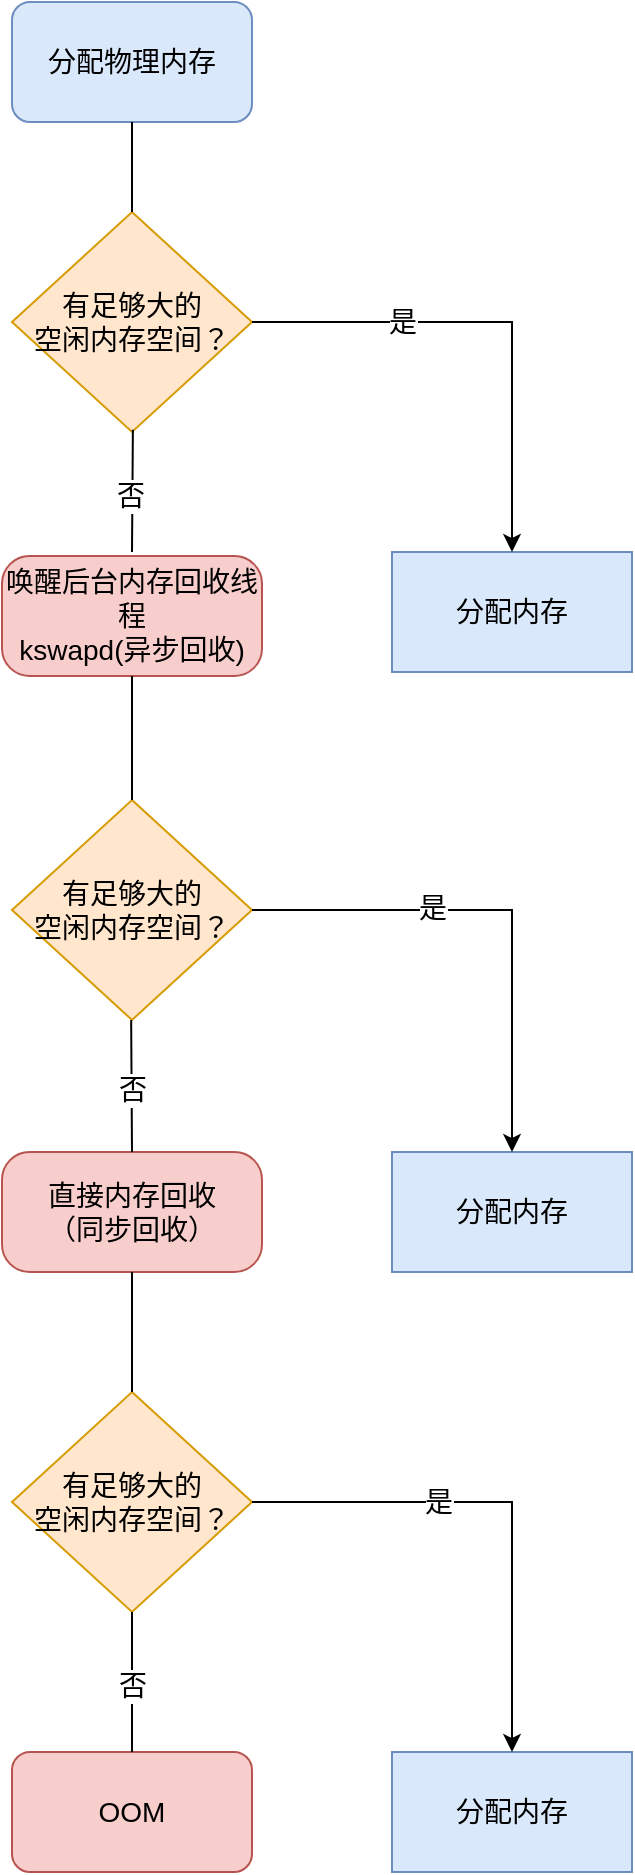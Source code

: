 <mxfile version="21.6.5" type="github">
  <diagram name="第 1 页" id="9e4_L4O91o0at85wGMyj">
    <mxGraphModel dx="733" dy="372" grid="1" gridSize="10" guides="1" tooltips="1" connect="1" arrows="1" fold="1" page="1" pageScale="1" pageWidth="827" pageHeight="1169" math="0" shadow="0">
      <root>
        <mxCell id="0" />
        <mxCell id="1" parent="0" />
        <mxCell id="ChDLtsVOBxLUTJ7q2RNu-1" value="分配物理内存" style="rounded=1;whiteSpace=wrap;html=1;fillColor=#dae8fc;strokeColor=#6c8ebf;fontSize=14;" vertex="1" parent="1">
          <mxGeometry x="320" y="75" width="120" height="60" as="geometry" />
        </mxCell>
        <mxCell id="ChDLtsVOBxLUTJ7q2RNu-2" value="有足够大的&lt;br style=&quot;font-size: 14px;&quot;&gt;空闲内存空间？" style="rhombus;whiteSpace=wrap;html=1;fillColor=#ffe6cc;strokeColor=#d79b00;fontSize=14;" vertex="1" parent="1">
          <mxGeometry x="320" y="180" width="120" height="110" as="geometry" />
        </mxCell>
        <mxCell id="ChDLtsVOBxLUTJ7q2RNu-3" value="唤醒后台内存回收线程&lt;br style=&quot;font-size: 14px;&quot;&gt;kswapd(异步回收)" style="rounded=1;whiteSpace=wrap;html=1;arcSize=23;fillColor=#f8cecc;strokeColor=#b85450;fontSize=14;" vertex="1" parent="1">
          <mxGeometry x="315" y="352" width="130" height="60" as="geometry" />
        </mxCell>
        <mxCell id="ChDLtsVOBxLUTJ7q2RNu-4" value="有足够大的&lt;br style=&quot;font-size: 14px;&quot;&gt;空闲内存空间？" style="rhombus;whiteSpace=wrap;html=1;fillColor=#ffe6cc;strokeColor=#d79b00;fontSize=14;" vertex="1" parent="1">
          <mxGeometry x="320" y="474" width="120" height="110" as="geometry" />
        </mxCell>
        <mxCell id="ChDLtsVOBxLUTJ7q2RNu-5" value="直接内存回收&lt;br style=&quot;font-size: 14px;&quot;&gt;（同步回收）" style="rounded=1;whiteSpace=wrap;html=1;arcSize=23;fillColor=#f8cecc;strokeColor=#b85450;fontSize=14;" vertex="1" parent="1">
          <mxGeometry x="315" y="650" width="130" height="60" as="geometry" />
        </mxCell>
        <mxCell id="ChDLtsVOBxLUTJ7q2RNu-6" value="有足够大的&lt;br style=&quot;font-size: 14px;&quot;&gt;空闲内存空间？" style="rhombus;whiteSpace=wrap;html=1;fillColor=#ffe6cc;strokeColor=#d79b00;fontSize=14;" vertex="1" parent="1">
          <mxGeometry x="320" y="770" width="120" height="110" as="geometry" />
        </mxCell>
        <mxCell id="ChDLtsVOBxLUTJ7q2RNu-7" value="OOM" style="rounded=1;whiteSpace=wrap;html=1;fillColor=#f8cecc;strokeColor=#b85450;fontSize=14;" vertex="1" parent="1">
          <mxGeometry x="320" y="950" width="120" height="60" as="geometry" />
        </mxCell>
        <mxCell id="ChDLtsVOBxLUTJ7q2RNu-8" value="" style="endArrow=none;html=1;rounded=0;entryX=0.5;entryY=1;entryDx=0;entryDy=0;exitX=0.5;exitY=0;exitDx=0;exitDy=0;fontSize=14;" edge="1" parent="1" source="ChDLtsVOBxLUTJ7q2RNu-2" target="ChDLtsVOBxLUTJ7q2RNu-1">
          <mxGeometry width="50" height="50" relative="1" as="geometry">
            <mxPoint x="400" y="300" as="sourcePoint" />
            <mxPoint x="450" y="250" as="targetPoint" />
          </mxGeometry>
        </mxCell>
        <mxCell id="ChDLtsVOBxLUTJ7q2RNu-9" value="" style="endArrow=none;html=1;rounded=0;entryX=0.5;entryY=1;entryDx=0;entryDy=0;fontSize=14;" edge="1" parent="1">
          <mxGeometry width="50" height="50" relative="1" as="geometry">
            <mxPoint x="380" y="350" as="sourcePoint" />
            <mxPoint x="380.44" y="288.82" as="targetPoint" />
          </mxGeometry>
        </mxCell>
        <mxCell id="ChDLtsVOBxLUTJ7q2RNu-14" value="否" style="edgeLabel;html=1;align=center;verticalAlign=middle;resizable=0;points=[];fontSize=14;" vertex="1" connectable="0" parent="ChDLtsVOBxLUTJ7q2RNu-9">
          <mxGeometry x="-0.072" y="1" relative="1" as="geometry">
            <mxPoint as="offset" />
          </mxGeometry>
        </mxCell>
        <mxCell id="ChDLtsVOBxLUTJ7q2RNu-10" value="" style="endArrow=none;html=1;rounded=0;exitX=0.5;exitY=0;exitDx=0;exitDy=0;fontSize=14;" edge="1" parent="1" source="ChDLtsVOBxLUTJ7q2RNu-4" target="ChDLtsVOBxLUTJ7q2RNu-3">
          <mxGeometry width="50" height="50" relative="1" as="geometry">
            <mxPoint x="400" y="460" as="sourcePoint" />
            <mxPoint x="450" y="410" as="targetPoint" />
          </mxGeometry>
        </mxCell>
        <mxCell id="ChDLtsVOBxLUTJ7q2RNu-11" value="" style="endArrow=none;html=1;rounded=0;fontSize=14;" edge="1" parent="1">
          <mxGeometry width="50" height="50" relative="1" as="geometry">
            <mxPoint x="380" y="650" as="sourcePoint" />
            <mxPoint x="379.58" y="584" as="targetPoint" />
          </mxGeometry>
        </mxCell>
        <mxCell id="ChDLtsVOBxLUTJ7q2RNu-19" value="否" style="edgeLabel;html=1;align=center;verticalAlign=middle;resizable=0;points=[];fontSize=14;" vertex="1" connectable="0" parent="ChDLtsVOBxLUTJ7q2RNu-11">
          <mxGeometry x="0.343" y="-1" relative="1" as="geometry">
            <mxPoint x="-1" y="13" as="offset" />
          </mxGeometry>
        </mxCell>
        <mxCell id="ChDLtsVOBxLUTJ7q2RNu-12" value="" style="endArrow=none;html=1;rounded=0;entryX=0.5;entryY=1;entryDx=0;entryDy=0;fontSize=14;" edge="1" parent="1" source="ChDLtsVOBxLUTJ7q2RNu-6" target="ChDLtsVOBxLUTJ7q2RNu-5">
          <mxGeometry width="50" height="50" relative="1" as="geometry">
            <mxPoint x="400" y="880" as="sourcePoint" />
            <mxPoint x="450" y="830" as="targetPoint" />
          </mxGeometry>
        </mxCell>
        <mxCell id="ChDLtsVOBxLUTJ7q2RNu-13" value="" style="endArrow=none;html=1;rounded=0;exitX=0.5;exitY=0;exitDx=0;exitDy=0;entryX=0.5;entryY=1;entryDx=0;entryDy=0;fontSize=14;" edge="1" parent="1" source="ChDLtsVOBxLUTJ7q2RNu-7" target="ChDLtsVOBxLUTJ7q2RNu-6">
          <mxGeometry width="50" height="50" relative="1" as="geometry">
            <mxPoint x="400" y="960" as="sourcePoint" />
            <mxPoint x="450" y="910" as="targetPoint" />
          </mxGeometry>
        </mxCell>
        <mxCell id="ChDLtsVOBxLUTJ7q2RNu-20" value="否" style="edgeLabel;html=1;align=center;verticalAlign=middle;resizable=0;points=[];fontSize=14;" vertex="1" connectable="0" parent="ChDLtsVOBxLUTJ7q2RNu-13">
          <mxGeometry x="-0.054" relative="1" as="geometry">
            <mxPoint as="offset" />
          </mxGeometry>
        </mxCell>
        <mxCell id="ChDLtsVOBxLUTJ7q2RNu-15" value="分配内存" style="rounded=0;whiteSpace=wrap;html=1;fillColor=#dae8fc;strokeColor=#6c8ebf;fontSize=14;" vertex="1" parent="1">
          <mxGeometry x="510" y="350" width="120" height="60" as="geometry" />
        </mxCell>
        <mxCell id="ChDLtsVOBxLUTJ7q2RNu-16" value="" style="endArrow=classic;html=1;rounded=0;exitX=1;exitY=0.5;exitDx=0;exitDy=0;entryX=0.5;entryY=0;entryDx=0;entryDy=0;edgeStyle=orthogonalEdgeStyle;fontSize=14;" edge="1" parent="1" source="ChDLtsVOBxLUTJ7q2RNu-2" target="ChDLtsVOBxLUTJ7q2RNu-15">
          <mxGeometry width="50" height="50" relative="1" as="geometry">
            <mxPoint x="400" y="300" as="sourcePoint" />
            <mxPoint x="450" y="250" as="targetPoint" />
          </mxGeometry>
        </mxCell>
        <mxCell id="ChDLtsVOBxLUTJ7q2RNu-17" value="是" style="edgeLabel;html=1;align=center;verticalAlign=middle;resizable=0;points=[];fontSize=14;" vertex="1" connectable="0" parent="ChDLtsVOBxLUTJ7q2RNu-16">
          <mxGeometry x="-0.052" y="-3" relative="1" as="geometry">
            <mxPoint x="-41" y="-3" as="offset" />
          </mxGeometry>
        </mxCell>
        <mxCell id="ChDLtsVOBxLUTJ7q2RNu-21" value="分配内存" style="rounded=0;whiteSpace=wrap;html=1;fillColor=#dae8fc;strokeColor=#6c8ebf;fontSize=14;" vertex="1" parent="1">
          <mxGeometry x="510" y="650" width="120" height="60" as="geometry" />
        </mxCell>
        <mxCell id="ChDLtsVOBxLUTJ7q2RNu-22" value="" style="endArrow=classic;html=1;rounded=0;exitX=1;exitY=0.5;exitDx=0;exitDy=0;entryX=0.5;entryY=0;entryDx=0;entryDy=0;edgeStyle=orthogonalEdgeStyle;fontSize=14;" edge="1" parent="1" source="ChDLtsVOBxLUTJ7q2RNu-4" target="ChDLtsVOBxLUTJ7q2RNu-21">
          <mxGeometry width="50" height="50" relative="1" as="geometry">
            <mxPoint x="400" y="630" as="sourcePoint" />
            <mxPoint x="450" y="580" as="targetPoint" />
          </mxGeometry>
        </mxCell>
        <mxCell id="ChDLtsVOBxLUTJ7q2RNu-23" value="是" style="edgeLabel;html=1;align=center;verticalAlign=middle;resizable=0;points=[];fontSize=14;" vertex="1" connectable="0" parent="ChDLtsVOBxLUTJ7q2RNu-22">
          <mxGeometry x="0.013" y="-3" relative="1" as="geometry">
            <mxPoint x="-37" y="-4" as="offset" />
          </mxGeometry>
        </mxCell>
        <mxCell id="ChDLtsVOBxLUTJ7q2RNu-24" value="分配内存" style="rounded=0;whiteSpace=wrap;html=1;fillColor=#dae8fc;strokeColor=#6c8ebf;fontSize=14;" vertex="1" parent="1">
          <mxGeometry x="510" y="950" width="120" height="60" as="geometry" />
        </mxCell>
        <mxCell id="ChDLtsVOBxLUTJ7q2RNu-25" value="" style="endArrow=classic;html=1;rounded=0;exitX=1;exitY=0.5;exitDx=0;exitDy=0;entryX=0.5;entryY=0;entryDx=0;entryDy=0;edgeStyle=orthogonalEdgeStyle;fontSize=14;" edge="1" parent="1" source="ChDLtsVOBxLUTJ7q2RNu-6" target="ChDLtsVOBxLUTJ7q2RNu-24">
          <mxGeometry width="50" height="50" relative="1" as="geometry">
            <mxPoint x="400" y="980" as="sourcePoint" />
            <mxPoint x="450" y="930" as="targetPoint" />
          </mxGeometry>
        </mxCell>
        <mxCell id="ChDLtsVOBxLUTJ7q2RNu-26" value="是" style="edgeLabel;html=1;align=center;verticalAlign=middle;resizable=0;points=[];fontSize=14;" vertex="1" connectable="0" parent="ChDLtsVOBxLUTJ7q2RNu-25">
          <mxGeometry x="-0.274" relative="1" as="geometry">
            <mxPoint as="offset" />
          </mxGeometry>
        </mxCell>
      </root>
    </mxGraphModel>
  </diagram>
</mxfile>
